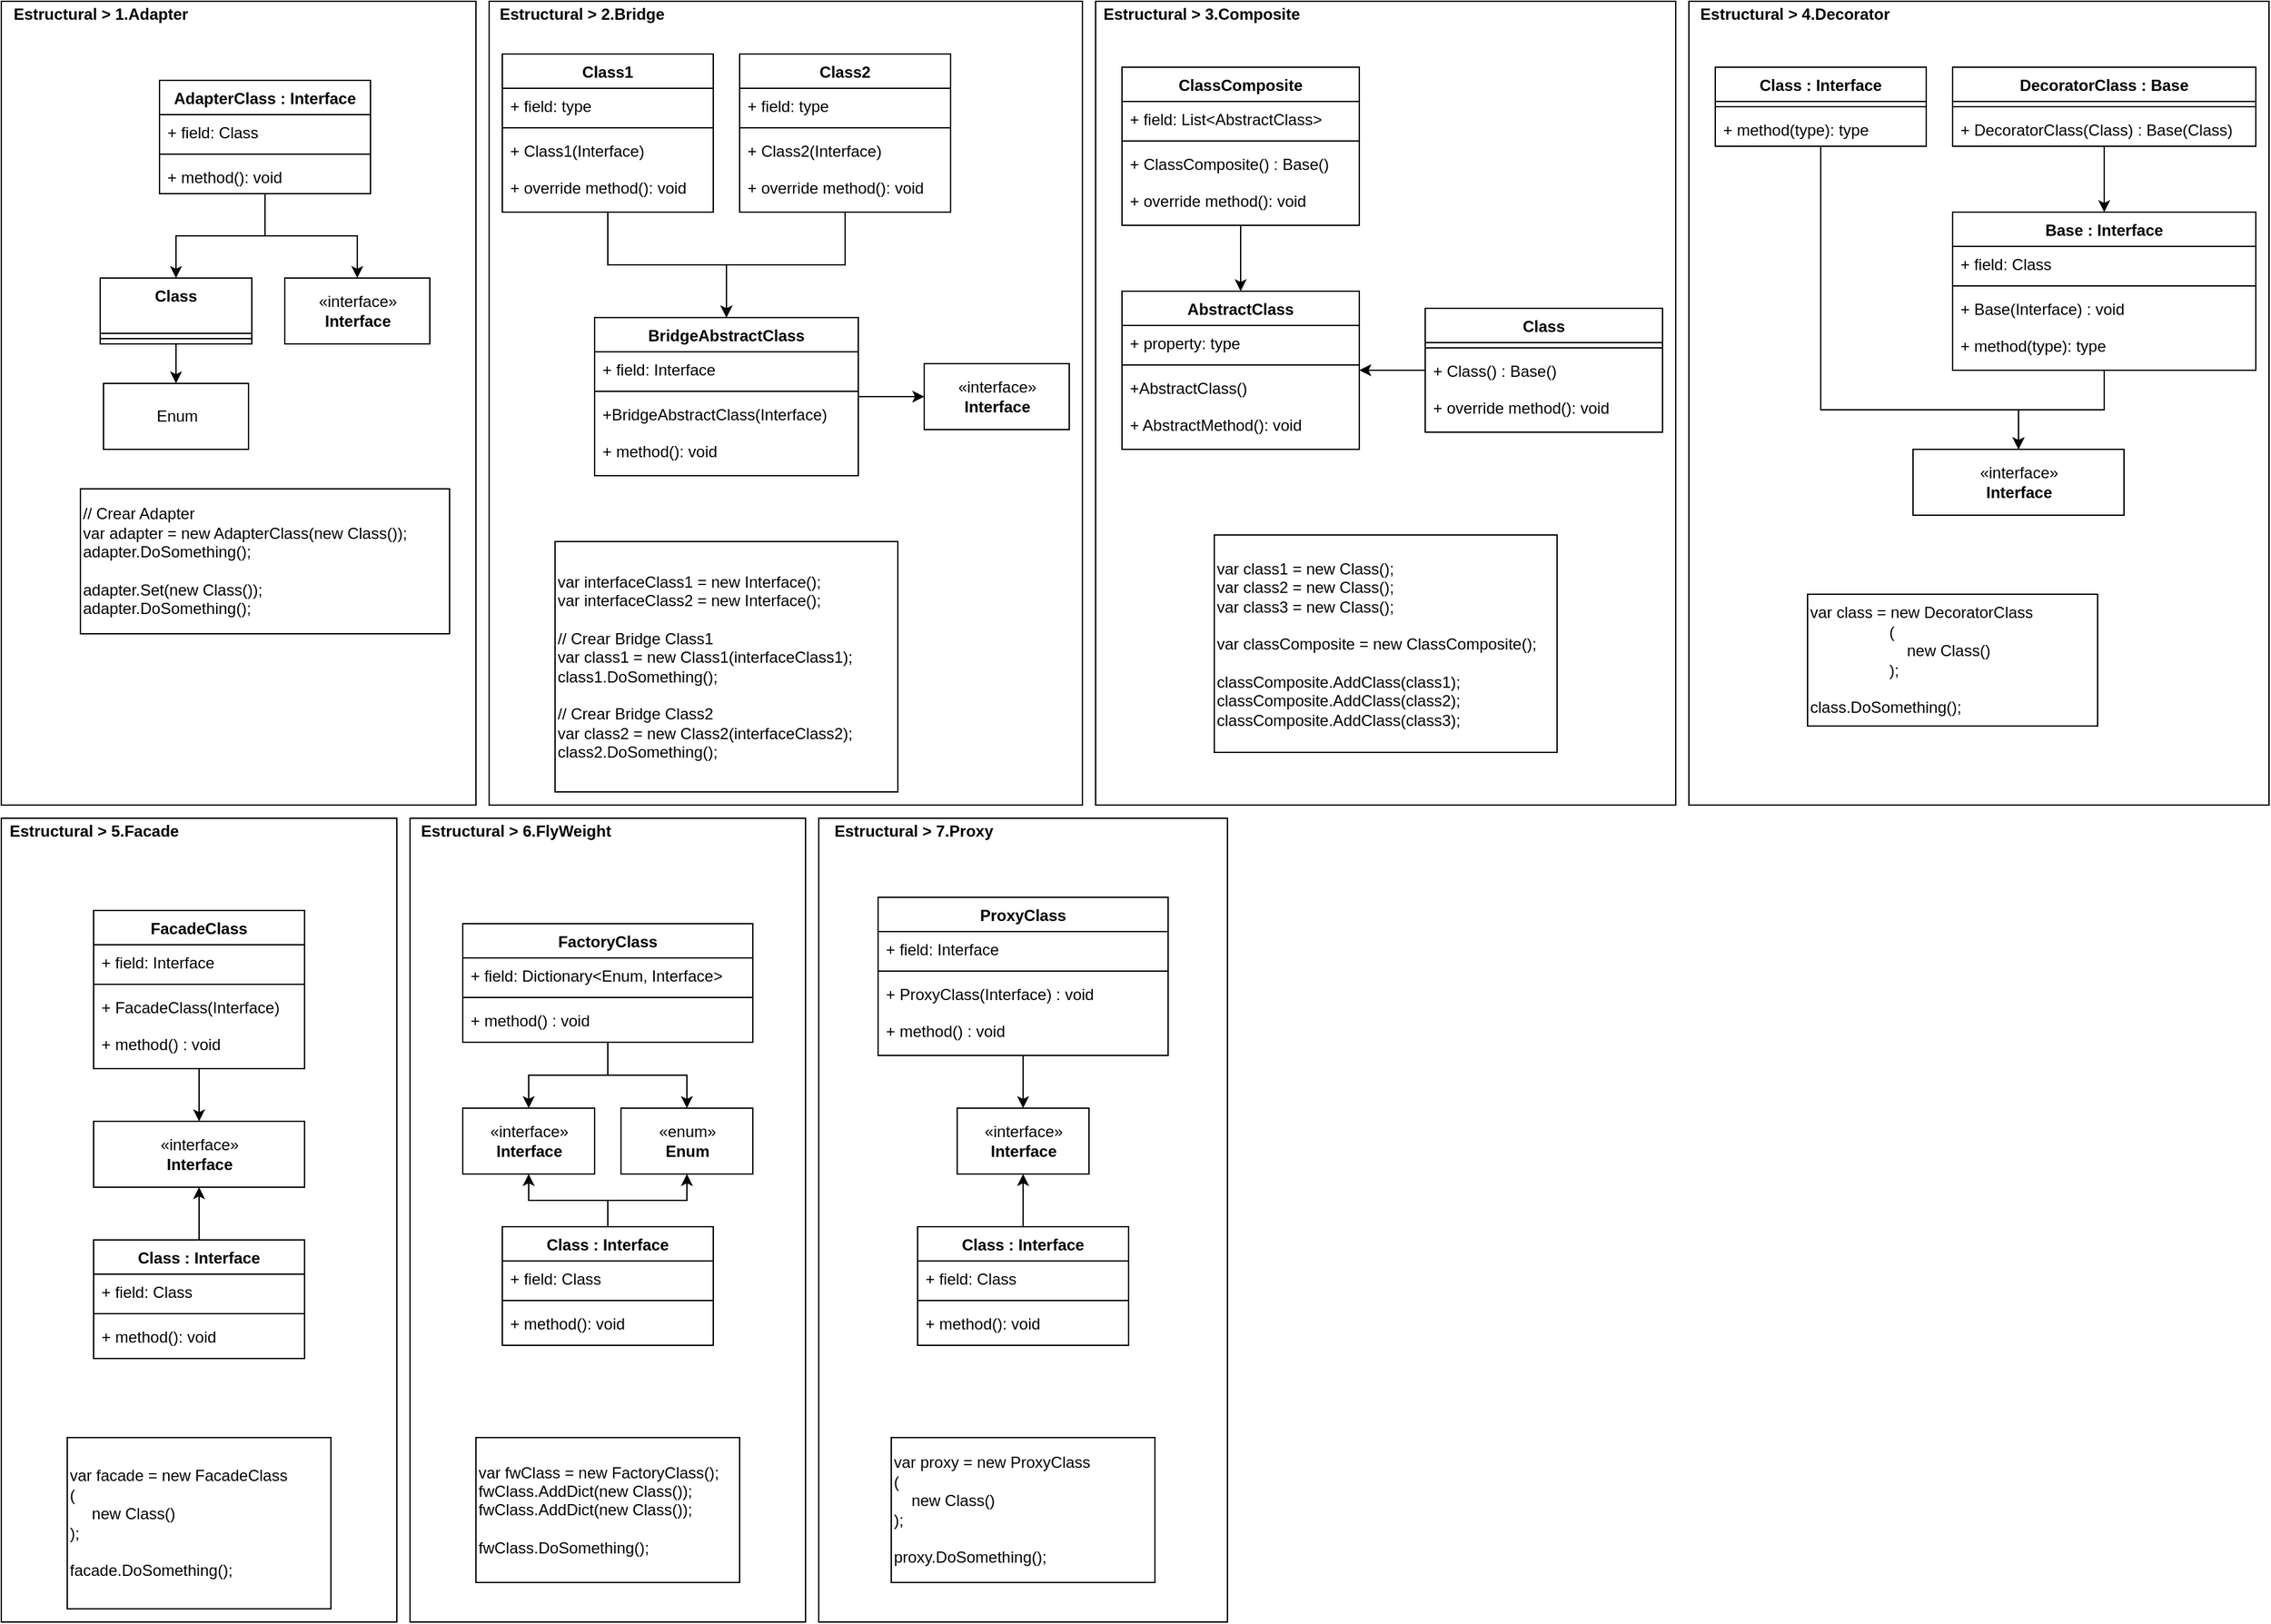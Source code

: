<mxfile version="13.0.1" type="device"><diagram id="P6WkG8yniqnA5LiIrX34" name="Page-1"><mxGraphModel dx="2031" dy="1174" grid="1" gridSize="10" guides="1" tooltips="1" connect="1" arrows="1" fold="1" page="1" pageScale="1" pageWidth="1169" pageHeight="827" math="0" shadow="0"><root><mxCell id="0"/><mxCell id="1" parent="0"/><mxCell id="F7i4A9PTLwFj8Fpy-ZP_-14" value="" style="rounded=0;whiteSpace=wrap;html=1;" vertex="1" parent="1"><mxGeometry x="10" y="10" width="360" height="610" as="geometry"/></mxCell><mxCell id="F7i4A9PTLwFj8Fpy-ZP_-1" value="&lt;span&gt;// Crear Adapter&lt;br&gt;var adapter = new AdapterClass(new Class());&lt;br&gt;adapter.DoSomething();&lt;br&gt;&lt;br&gt;adapter.Set(new Class());&lt;br&gt;adapter.DoSomething();&lt;br&gt;&lt;/span&gt;" style="rounded=0;whiteSpace=wrap;html=1;align=left;labelBackgroundColor=#ffffff;" vertex="1" parent="1"><mxGeometry x="70" y="380" width="280" height="110" as="geometry"/></mxCell><mxCell id="F7i4A9PTLwFj8Fpy-ZP_-2" value="&lt;b&gt;Estructural &amp;gt; 1.Adapter&lt;/b&gt;" style="text;html=1;align=center;verticalAlign=middle;resizable=0;points=[];autosize=1;" vertex="1" parent="1"><mxGeometry x="10" y="10" width="150" height="20" as="geometry"/></mxCell><mxCell id="F7i4A9PTLwFj8Fpy-ZP_-3" value="«interface»&lt;br&gt;&lt;b&gt;Interface&lt;/b&gt;" style="html=1;" vertex="1" parent="1"><mxGeometry x="225" y="220" width="110" height="50" as="geometry"/></mxCell><mxCell id="F7i4A9PTLwFj8Fpy-ZP_-4" style="edgeStyle=orthogonalEdgeStyle;rounded=0;orthogonalLoop=1;jettySize=auto;html=1;entryX=0.5;entryY=0;entryDx=0;entryDy=0;" edge="1" parent="1" source="F7i4A9PTLwFj8Fpy-ZP_-8" target="F7i4A9PTLwFj8Fpy-ZP_-12"><mxGeometry relative="1" as="geometry"/></mxCell><mxCell id="F7i4A9PTLwFj8Fpy-ZP_-5" style="edgeStyle=orthogonalEdgeStyle;rounded=0;orthogonalLoop=1;jettySize=auto;html=1;entryX=0.5;entryY=0;entryDx=0;entryDy=0;" edge="1" parent="1" source="F7i4A9PTLwFj8Fpy-ZP_-8" target="F7i4A9PTLwFj8Fpy-ZP_-3"><mxGeometry relative="1" as="geometry"/></mxCell><mxCell id="F7i4A9PTLwFj8Fpy-ZP_-6" style="edgeStyle=orthogonalEdgeStyle;rounded=0;orthogonalLoop=1;jettySize=auto;html=1;entryX=0.5;entryY=0;entryDx=0;entryDy=0;" edge="1" parent="1" source="F7i4A9PTLwFj8Fpy-ZP_-12" target="F7i4A9PTLwFj8Fpy-ZP_-7"><mxGeometry relative="1" as="geometry"/></mxCell><mxCell id="F7i4A9PTLwFj8Fpy-ZP_-7" value="Enum" style="html=1;" vertex="1" parent="1"><mxGeometry x="87.5" y="300" width="110" height="50" as="geometry"/></mxCell><mxCell id="F7i4A9PTLwFj8Fpy-ZP_-8" value="AdapterClass : Interface" style="swimlane;fontStyle=1;align=center;verticalAlign=top;childLayout=stackLayout;horizontal=1;startSize=26;horizontalStack=0;resizeParent=1;resizeParentMax=0;resizeLast=0;collapsible=1;marginBottom=0;" vertex="1" parent="1"><mxGeometry x="130" y="70" width="160" height="86" as="geometry"/></mxCell><mxCell id="F7i4A9PTLwFj8Fpy-ZP_-9" value="+ field: Class" style="text;strokeColor=none;fillColor=none;align=left;verticalAlign=top;spacingLeft=4;spacingRight=4;overflow=hidden;rotatable=0;points=[[0,0.5],[1,0.5]];portConstraint=eastwest;" vertex="1" parent="F7i4A9PTLwFj8Fpy-ZP_-8"><mxGeometry y="26" width="160" height="26" as="geometry"/></mxCell><mxCell id="F7i4A9PTLwFj8Fpy-ZP_-10" value="" style="line;strokeWidth=1;fillColor=none;align=left;verticalAlign=middle;spacingTop=-1;spacingLeft=3;spacingRight=3;rotatable=0;labelPosition=right;points=[];portConstraint=eastwest;" vertex="1" parent="F7i4A9PTLwFj8Fpy-ZP_-8"><mxGeometry y="52" width="160" height="8" as="geometry"/></mxCell><mxCell id="F7i4A9PTLwFj8Fpy-ZP_-11" value="+ method(): void" style="text;strokeColor=none;fillColor=none;align=left;verticalAlign=top;spacingLeft=4;spacingRight=4;overflow=hidden;rotatable=0;points=[[0,0.5],[1,0.5]];portConstraint=eastwest;" vertex="1" parent="F7i4A9PTLwFj8Fpy-ZP_-8"><mxGeometry y="60" width="160" height="26" as="geometry"/></mxCell><mxCell id="F7i4A9PTLwFj8Fpy-ZP_-12" value="Class" style="swimlane;fontStyle=1;align=center;verticalAlign=top;childLayout=stackLayout;horizontal=1;startSize=42;horizontalStack=0;resizeParent=1;resizeParentMax=0;resizeLast=0;collapsible=1;marginBottom=0;" vertex="1" parent="1"><mxGeometry x="85" y="220" width="115" height="50" as="geometry"/></mxCell><mxCell id="F7i4A9PTLwFj8Fpy-ZP_-13" value="" style="line;strokeWidth=1;fillColor=none;align=left;verticalAlign=middle;spacingTop=-1;spacingLeft=3;spacingRight=3;rotatable=0;labelPosition=right;points=[];portConstraint=eastwest;" vertex="1" parent="F7i4A9PTLwFj8Fpy-ZP_-12"><mxGeometry y="42" width="115" height="8" as="geometry"/></mxCell><mxCell id="F7i4A9PTLwFj8Fpy-ZP_-15" value="" style="rounded=0;whiteSpace=wrap;html=1;" vertex="1" parent="1"><mxGeometry x="380" y="10" width="450" height="610" as="geometry"/></mxCell><mxCell id="F7i4A9PTLwFj8Fpy-ZP_-16" value="&lt;span&gt;var interfaceClass1 = new Interface();&lt;br&gt;&lt;/span&gt;var interfaceClass2 = new Interface();&lt;span&gt;&lt;br&gt;&lt;br&gt;// Crear Bridge Class1&lt;br&gt;var class1 = new Class1(interfaceClass1);&lt;br&gt;class1.DoSomething();&lt;br&gt;&lt;br&gt;&lt;/span&gt;// Crear Bridge Class2&lt;span&gt;&lt;br&gt;&lt;/span&gt;var class2 = new Class2(interfaceClass2);&lt;br&gt;class2.DoSomething();&lt;span&gt;&lt;br&gt;&lt;/span&gt;" style="rounded=0;whiteSpace=wrap;html=1;align=left;labelBackgroundColor=#ffffff;" vertex="1" parent="1"><mxGeometry x="430" y="420" width="260" height="190" as="geometry"/></mxCell><mxCell id="F7i4A9PTLwFj8Fpy-ZP_-17" value="&lt;b&gt;Estructural &amp;gt; 2.Bridge&lt;/b&gt;" style="text;html=1;align=center;verticalAlign=middle;resizable=0;points=[];autosize=1;" vertex="1" parent="1"><mxGeometry x="380" y="10" width="140" height="20" as="geometry"/></mxCell><mxCell id="F7i4A9PTLwFj8Fpy-ZP_-18" style="edgeStyle=orthogonalEdgeStyle;rounded=0;orthogonalLoop=1;jettySize=auto;html=1;entryX=0.5;entryY=0;entryDx=0;entryDy=0;" edge="1" parent="1" source="F7i4A9PTLwFj8Fpy-ZP_-19" target="F7i4A9PTLwFj8Fpy-ZP_-30"><mxGeometry relative="1" as="geometry"/></mxCell><mxCell id="F7i4A9PTLwFj8Fpy-ZP_-23" style="edgeStyle=orthogonalEdgeStyle;rounded=0;orthogonalLoop=1;jettySize=auto;html=1;entryX=0.5;entryY=0;entryDx=0;entryDy=0;" edge="1" parent="1" source="F7i4A9PTLwFj8Fpy-ZP_-24" target="F7i4A9PTLwFj8Fpy-ZP_-30"><mxGeometry relative="1" as="geometry"/></mxCell><mxCell id="F7i4A9PTLwFj8Fpy-ZP_-28" style="edgeStyle=orthogonalEdgeStyle;rounded=0;orthogonalLoop=1;jettySize=auto;html=1;entryX=0;entryY=0.5;entryDx=0;entryDy=0;" edge="1" parent="1" source="F7i4A9PTLwFj8Fpy-ZP_-30" target="F7i4A9PTLwFj8Fpy-ZP_-29"><mxGeometry relative="1" as="geometry"/></mxCell><mxCell id="F7i4A9PTLwFj8Fpy-ZP_-29" value="«interface»&lt;br&gt;&lt;b&gt;Interface&lt;/b&gt;" style="html=1;" vertex="1" parent="1"><mxGeometry x="710" y="285" width="110" height="50" as="geometry"/></mxCell><mxCell id="F7i4A9PTLwFj8Fpy-ZP_-19" value="Class1" style="swimlane;fontStyle=1;align=center;verticalAlign=top;childLayout=stackLayout;horizontal=1;startSize=26;horizontalStack=0;resizeParent=1;resizeParentMax=0;resizeLast=0;collapsible=1;marginBottom=0;" vertex="1" parent="1"><mxGeometry x="390" y="50" width="160" height="120" as="geometry"/></mxCell><mxCell id="F7i4A9PTLwFj8Fpy-ZP_-20" value="+ field: type" style="text;strokeColor=none;fillColor=none;align=left;verticalAlign=top;spacingLeft=4;spacingRight=4;overflow=hidden;rotatable=0;points=[[0,0.5],[1,0.5]];portConstraint=eastwest;" vertex="1" parent="F7i4A9PTLwFj8Fpy-ZP_-19"><mxGeometry y="26" width="160" height="26" as="geometry"/></mxCell><mxCell id="F7i4A9PTLwFj8Fpy-ZP_-21" value="" style="line;strokeWidth=1;fillColor=none;align=left;verticalAlign=middle;spacingTop=-1;spacingLeft=3;spacingRight=3;rotatable=0;labelPosition=right;points=[];portConstraint=eastwest;" vertex="1" parent="F7i4A9PTLwFj8Fpy-ZP_-19"><mxGeometry y="52" width="160" height="8" as="geometry"/></mxCell><mxCell id="F7i4A9PTLwFj8Fpy-ZP_-22" value="+ Class1(Interface)&#10;&#10;+ override method(): void" style="text;strokeColor=none;fillColor=none;align=left;verticalAlign=top;spacingLeft=4;spacingRight=4;overflow=hidden;rotatable=0;points=[[0,0.5],[1,0.5]];portConstraint=eastwest;" vertex="1" parent="F7i4A9PTLwFj8Fpy-ZP_-19"><mxGeometry y="60" width="160" height="60" as="geometry"/></mxCell><mxCell id="F7i4A9PTLwFj8Fpy-ZP_-24" value="Class2" style="swimlane;fontStyle=1;align=center;verticalAlign=top;childLayout=stackLayout;horizontal=1;startSize=26;horizontalStack=0;resizeParent=1;resizeParentMax=0;resizeLast=0;collapsible=1;marginBottom=0;" vertex="1" parent="1"><mxGeometry x="570" y="50" width="160" height="120" as="geometry"/></mxCell><mxCell id="F7i4A9PTLwFj8Fpy-ZP_-25" value="+ field: type" style="text;strokeColor=none;fillColor=none;align=left;verticalAlign=top;spacingLeft=4;spacingRight=4;overflow=hidden;rotatable=0;points=[[0,0.5],[1,0.5]];portConstraint=eastwest;" vertex="1" parent="F7i4A9PTLwFj8Fpy-ZP_-24"><mxGeometry y="26" width="160" height="26" as="geometry"/></mxCell><mxCell id="F7i4A9PTLwFj8Fpy-ZP_-26" value="" style="line;strokeWidth=1;fillColor=none;align=left;verticalAlign=middle;spacingTop=-1;spacingLeft=3;spacingRight=3;rotatable=0;labelPosition=right;points=[];portConstraint=eastwest;" vertex="1" parent="F7i4A9PTLwFj8Fpy-ZP_-24"><mxGeometry y="52" width="160" height="8" as="geometry"/></mxCell><mxCell id="F7i4A9PTLwFj8Fpy-ZP_-27" value="+ Class2(Interface)&#10;&#10;+ override method(): void" style="text;strokeColor=none;fillColor=none;align=left;verticalAlign=top;spacingLeft=4;spacingRight=4;overflow=hidden;rotatable=0;points=[[0,0.5],[1,0.5]];portConstraint=eastwest;" vertex="1" parent="F7i4A9PTLwFj8Fpy-ZP_-24"><mxGeometry y="60" width="160" height="60" as="geometry"/></mxCell><mxCell id="F7i4A9PTLwFj8Fpy-ZP_-30" value="BridgeAbstractClass" style="swimlane;fontStyle=1;align=center;verticalAlign=top;childLayout=stackLayout;horizontal=1;startSize=26;horizontalStack=0;resizeParent=1;resizeParentMax=0;resizeLast=0;collapsible=1;marginBottom=0;" vertex="1" parent="1"><mxGeometry x="460" y="250" width="200" height="120" as="geometry"/></mxCell><mxCell id="F7i4A9PTLwFj8Fpy-ZP_-31" value="+ field: Interface" style="text;strokeColor=none;fillColor=none;align=left;verticalAlign=top;spacingLeft=4;spacingRight=4;overflow=hidden;rotatable=0;points=[[0,0.5],[1,0.5]];portConstraint=eastwest;" vertex="1" parent="F7i4A9PTLwFj8Fpy-ZP_-30"><mxGeometry y="26" width="200" height="26" as="geometry"/></mxCell><mxCell id="F7i4A9PTLwFj8Fpy-ZP_-32" value="" style="line;strokeWidth=1;fillColor=none;align=left;verticalAlign=middle;spacingTop=-1;spacingLeft=3;spacingRight=3;rotatable=0;labelPosition=right;points=[];portConstraint=eastwest;" vertex="1" parent="F7i4A9PTLwFj8Fpy-ZP_-30"><mxGeometry y="52" width="200" height="8" as="geometry"/></mxCell><mxCell id="F7i4A9PTLwFj8Fpy-ZP_-33" value="+BridgeAbstractClass(Interface)&#10;&#10;+ method(): void" style="text;strokeColor=none;fillColor=none;align=left;verticalAlign=top;spacingLeft=4;spacingRight=4;overflow=hidden;rotatable=0;points=[[0,0.5],[1,0.5]];portConstraint=eastwest;" vertex="1" parent="F7i4A9PTLwFj8Fpy-ZP_-30"><mxGeometry y="60" width="200" height="60" as="geometry"/></mxCell><mxCell id="F7i4A9PTLwFj8Fpy-ZP_-34" value="" style="rounded=0;whiteSpace=wrap;html=1;" vertex="1" parent="1"><mxGeometry x="840" y="10" width="440" height="610" as="geometry"/></mxCell><mxCell id="F7i4A9PTLwFj8Fpy-ZP_-35" value="&lt;span&gt;var class1 = new Class();&lt;br&gt;&lt;/span&gt;var class2 = new Class();&lt;br&gt;&lt;span&gt;var class3 = new Class();&lt;br&gt;&lt;/span&gt;&lt;span&gt;&lt;br&gt;var classComposite = new ClassComposite();&lt;br&gt;&lt;br&gt;&lt;/span&gt;classComposite.AddClass(class1);&lt;br&gt;classComposite.AddClass(class2);&lt;br&gt;classComposite.AddClass(class3);&lt;span&gt;&lt;br&gt;&lt;/span&gt;" style="rounded=0;whiteSpace=wrap;html=1;align=left;labelBackgroundColor=#ffffff;" vertex="1" parent="1"><mxGeometry x="930" y="415" width="260" height="165" as="geometry"/></mxCell><mxCell id="F7i4A9PTLwFj8Fpy-ZP_-36" value="&lt;b&gt;Estructural &amp;gt; 3.Composite&lt;/b&gt;" style="text;html=1;align=center;verticalAlign=middle;resizable=0;points=[];autosize=1;" vertex="1" parent="1"><mxGeometry x="840" y="10" width="160" height="20" as="geometry"/></mxCell><mxCell id="F7i4A9PTLwFj8Fpy-ZP_-37" style="edgeStyle=orthogonalEdgeStyle;rounded=0;orthogonalLoop=1;jettySize=auto;html=1;entryX=0.5;entryY=0;entryDx=0;entryDy=0;" edge="1" parent="1" source="F7i4A9PTLwFj8Fpy-ZP_-39" target="F7i4A9PTLwFj8Fpy-ZP_-43"><mxGeometry relative="1" as="geometry"/></mxCell><mxCell id="F7i4A9PTLwFj8Fpy-ZP_-38" style="edgeStyle=orthogonalEdgeStyle;rounded=0;orthogonalLoop=1;jettySize=auto;html=1;endSize=6;startSize=6;" edge="1" parent="1"><mxGeometry relative="1" as="geometry"><mxPoint x="1040" y="290" as="targetPoint"/><mxPoint x="1090" y="290" as="sourcePoint"/></mxGeometry></mxCell><mxCell id="F7i4A9PTLwFj8Fpy-ZP_-39" value="ClassComposite" style="swimlane;fontStyle=1;align=center;verticalAlign=top;childLayout=stackLayout;horizontal=1;startSize=26;horizontalStack=0;resizeParent=1;resizeParentMax=0;resizeLast=0;collapsible=1;marginBottom=0;" vertex="1" parent="1"><mxGeometry x="860" y="60" width="180" height="120" as="geometry"/></mxCell><mxCell id="F7i4A9PTLwFj8Fpy-ZP_-40" value="+ field: List&lt;AbstractClass&gt;" style="text;strokeColor=none;fillColor=none;align=left;verticalAlign=top;spacingLeft=4;spacingRight=4;overflow=hidden;rotatable=0;points=[[0,0.5],[1,0.5]];portConstraint=eastwest;" vertex="1" parent="F7i4A9PTLwFj8Fpy-ZP_-39"><mxGeometry y="26" width="180" height="26" as="geometry"/></mxCell><mxCell id="F7i4A9PTLwFj8Fpy-ZP_-41" value="" style="line;strokeWidth=1;fillColor=none;align=left;verticalAlign=middle;spacingTop=-1;spacingLeft=3;spacingRight=3;rotatable=0;labelPosition=right;points=[];portConstraint=eastwest;" vertex="1" parent="F7i4A9PTLwFj8Fpy-ZP_-39"><mxGeometry y="52" width="180" height="8" as="geometry"/></mxCell><mxCell id="F7i4A9PTLwFj8Fpy-ZP_-42" value="+ ClassComposite() : Base()&#10;&#10;+ override method(): void" style="text;strokeColor=none;fillColor=none;align=left;verticalAlign=top;spacingLeft=4;spacingRight=4;overflow=hidden;rotatable=0;points=[[0,0.5],[1,0.5]];portConstraint=eastwest;" vertex="1" parent="F7i4A9PTLwFj8Fpy-ZP_-39"><mxGeometry y="60" width="180" height="60" as="geometry"/></mxCell><mxCell id="F7i4A9PTLwFj8Fpy-ZP_-43" value="AbstractClass" style="swimlane;fontStyle=1;align=center;verticalAlign=top;childLayout=stackLayout;horizontal=1;startSize=26;horizontalStack=0;resizeParent=1;resizeParentMax=0;resizeLast=0;collapsible=1;marginBottom=0;" vertex="1" parent="1"><mxGeometry x="860" y="230" width="180" height="120" as="geometry"/></mxCell><mxCell id="F7i4A9PTLwFj8Fpy-ZP_-44" value="+ property: type" style="text;strokeColor=none;fillColor=none;align=left;verticalAlign=top;spacingLeft=4;spacingRight=4;overflow=hidden;rotatable=0;points=[[0,0.5],[1,0.5]];portConstraint=eastwest;" vertex="1" parent="F7i4A9PTLwFj8Fpy-ZP_-43"><mxGeometry y="26" width="180" height="26" as="geometry"/></mxCell><mxCell id="F7i4A9PTLwFj8Fpy-ZP_-45" value="" style="line;strokeWidth=1;fillColor=none;align=left;verticalAlign=middle;spacingTop=-1;spacingLeft=3;spacingRight=3;rotatable=0;labelPosition=right;points=[];portConstraint=eastwest;" vertex="1" parent="F7i4A9PTLwFj8Fpy-ZP_-43"><mxGeometry y="52" width="180" height="8" as="geometry"/></mxCell><mxCell id="F7i4A9PTLwFj8Fpy-ZP_-46" value="+AbstractClass()&#10;&#10;+ AbstractMethod(): void" style="text;strokeColor=none;fillColor=none;align=left;verticalAlign=top;spacingLeft=4;spacingRight=4;overflow=hidden;rotatable=0;points=[[0,0.5],[1,0.5]];portConstraint=eastwest;" vertex="1" parent="F7i4A9PTLwFj8Fpy-ZP_-43"><mxGeometry y="60" width="180" height="60" as="geometry"/></mxCell><mxCell id="F7i4A9PTLwFj8Fpy-ZP_-47" value="Class" style="swimlane;fontStyle=1;align=center;verticalAlign=top;childLayout=stackLayout;horizontal=1;startSize=26;horizontalStack=0;resizeParent=1;resizeParentMax=0;resizeLast=0;collapsible=1;marginBottom=0;" vertex="1" parent="1"><mxGeometry x="1090" y="243" width="180" height="94" as="geometry"/></mxCell><mxCell id="F7i4A9PTLwFj8Fpy-ZP_-48" value="" style="line;strokeWidth=1;fillColor=none;align=left;verticalAlign=middle;spacingTop=-1;spacingLeft=3;spacingRight=3;rotatable=0;labelPosition=right;points=[];portConstraint=eastwest;" vertex="1" parent="F7i4A9PTLwFj8Fpy-ZP_-47"><mxGeometry y="26" width="180" height="8" as="geometry"/></mxCell><mxCell id="F7i4A9PTLwFj8Fpy-ZP_-49" value="+ Class() : Base()&#10;&#10;+ override method(): void" style="text;strokeColor=none;fillColor=none;align=left;verticalAlign=top;spacingLeft=4;spacingRight=4;overflow=hidden;rotatable=0;points=[[0,0.5],[1,0.5]];portConstraint=eastwest;" vertex="1" parent="F7i4A9PTLwFj8Fpy-ZP_-47"><mxGeometry y="34" width="180" height="60" as="geometry"/></mxCell><mxCell id="F7i4A9PTLwFj8Fpy-ZP_-50" value="" style="rounded=0;whiteSpace=wrap;html=1;" vertex="1" parent="1"><mxGeometry x="1290" y="10" width="440" height="610" as="geometry"/></mxCell><mxCell id="F7i4A9PTLwFj8Fpy-ZP_-51" value="&lt;span&gt;var class = new DecoratorClass&lt;br&gt;&amp;nbsp; &amp;nbsp; &amp;nbsp; &amp;nbsp; &amp;nbsp; &amp;nbsp; &amp;nbsp; &amp;nbsp; &amp;nbsp; (&lt;br&gt;&amp;nbsp; &amp;nbsp; &amp;nbsp; &amp;nbsp; &amp;nbsp; &amp;nbsp; &amp;nbsp; &amp;nbsp; &amp;nbsp; &amp;nbsp; &amp;nbsp; new Class()&lt;br&gt;&amp;nbsp; &amp;nbsp; &amp;nbsp; &amp;nbsp; &amp;nbsp; &amp;nbsp; &amp;nbsp; &amp;nbsp; &amp;nbsp; );&lt;br&gt;&lt;br&gt;class.DoSomething();&lt;br&gt;&lt;/span&gt;" style="rounded=0;whiteSpace=wrap;html=1;align=left;labelBackgroundColor=#ffffff;" vertex="1" parent="1"><mxGeometry x="1380" y="460" width="220" height="100" as="geometry"/></mxCell><mxCell id="F7i4A9PTLwFj8Fpy-ZP_-52" value="&lt;b&gt;Estructural &amp;gt; 4.Decorator&lt;/b&gt;" style="text;html=1;align=center;verticalAlign=middle;resizable=0;points=[];autosize=1;" vertex="1" parent="1"><mxGeometry x="1290" y="10" width="160" height="20" as="geometry"/></mxCell><mxCell id="F7i4A9PTLwFj8Fpy-ZP_-53" value="«interface»&lt;br&gt;&lt;b&gt;Interface&lt;/b&gt;" style="html=1;" vertex="1" parent="1"><mxGeometry x="1460" y="350" width="160" height="50" as="geometry"/></mxCell><mxCell id="F7i4A9PTLwFj8Fpy-ZP_-54" style="edgeStyle=orthogonalEdgeStyle;rounded=0;orthogonalLoop=1;jettySize=auto;html=1;entryX=0.5;entryY=0;entryDx=0;entryDy=0;" edge="1" parent="1" source="F7i4A9PTLwFj8Fpy-ZP_-57" target="F7i4A9PTLwFj8Fpy-ZP_-53"><mxGeometry relative="1" as="geometry"><Array as="points"><mxPoint x="1390" y="320"/><mxPoint x="1540" y="320"/></Array></mxGeometry></mxCell><mxCell id="F7i4A9PTLwFj8Fpy-ZP_-55" style="edgeStyle=orthogonalEdgeStyle;rounded=0;orthogonalLoop=1;jettySize=auto;html=1;entryX=0.5;entryY=0;entryDx=0;entryDy=0;" edge="1" parent="1" source="F7i4A9PTLwFj8Fpy-ZP_-60" target="F7i4A9PTLwFj8Fpy-ZP_-63"><mxGeometry relative="1" as="geometry"/></mxCell><mxCell id="F7i4A9PTLwFj8Fpy-ZP_-56" style="edgeStyle=orthogonalEdgeStyle;rounded=0;orthogonalLoop=1;jettySize=auto;html=1;entryX=0.5;entryY=0;entryDx=0;entryDy=0;" edge="1" parent="1" source="F7i4A9PTLwFj8Fpy-ZP_-63" target="F7i4A9PTLwFj8Fpy-ZP_-53"><mxGeometry relative="1" as="geometry"/></mxCell><mxCell id="F7i4A9PTLwFj8Fpy-ZP_-57" value="Class : Interface" style="swimlane;fontStyle=1;align=center;verticalAlign=top;childLayout=stackLayout;horizontal=1;startSize=26;horizontalStack=0;resizeParent=1;resizeParentMax=0;resizeLast=0;collapsible=1;marginBottom=0;" vertex="1" parent="1"><mxGeometry x="1310" y="60" width="160" height="60" as="geometry"/></mxCell><mxCell id="F7i4A9PTLwFj8Fpy-ZP_-58" value="" style="line;strokeWidth=1;fillColor=none;align=left;verticalAlign=middle;spacingTop=-1;spacingLeft=3;spacingRight=3;rotatable=0;labelPosition=right;points=[];portConstraint=eastwest;" vertex="1" parent="F7i4A9PTLwFj8Fpy-ZP_-57"><mxGeometry y="26" width="160" height="8" as="geometry"/></mxCell><mxCell id="F7i4A9PTLwFj8Fpy-ZP_-59" value="+ method(type): type" style="text;strokeColor=none;fillColor=none;align=left;verticalAlign=top;spacingLeft=4;spacingRight=4;overflow=hidden;rotatable=0;points=[[0,0.5],[1,0.5]];portConstraint=eastwest;" vertex="1" parent="F7i4A9PTLwFj8Fpy-ZP_-57"><mxGeometry y="34" width="160" height="26" as="geometry"/></mxCell><mxCell id="F7i4A9PTLwFj8Fpy-ZP_-60" value="DecoratorClass : Base" style="swimlane;fontStyle=1;align=center;verticalAlign=top;childLayout=stackLayout;horizontal=1;startSize=26;horizontalStack=0;resizeParent=1;resizeParentMax=0;resizeLast=0;collapsible=1;marginBottom=0;" vertex="1" parent="1"><mxGeometry x="1490" y="60" width="230" height="60" as="geometry"/></mxCell><mxCell id="F7i4A9PTLwFj8Fpy-ZP_-61" value="" style="line;strokeWidth=1;fillColor=none;align=left;verticalAlign=middle;spacingTop=-1;spacingLeft=3;spacingRight=3;rotatable=0;labelPosition=right;points=[];portConstraint=eastwest;" vertex="1" parent="F7i4A9PTLwFj8Fpy-ZP_-60"><mxGeometry y="26" width="230" height="8" as="geometry"/></mxCell><mxCell id="F7i4A9PTLwFj8Fpy-ZP_-62" value="+ DecoratorClass(Class) : Base(Class)" style="text;strokeColor=none;fillColor=none;align=left;verticalAlign=top;spacingLeft=4;spacingRight=4;overflow=hidden;rotatable=0;points=[[0,0.5],[1,0.5]];portConstraint=eastwest;" vertex="1" parent="F7i4A9PTLwFj8Fpy-ZP_-60"><mxGeometry y="34" width="230" height="26" as="geometry"/></mxCell><mxCell id="F7i4A9PTLwFj8Fpy-ZP_-63" value="Base : Interface" style="swimlane;fontStyle=1;align=center;verticalAlign=top;childLayout=stackLayout;horizontal=1;startSize=26;horizontalStack=0;resizeParent=1;resizeParentMax=0;resizeLast=0;collapsible=1;marginBottom=0;" vertex="1" parent="1"><mxGeometry x="1490" y="170" width="230" height="120" as="geometry"/></mxCell><mxCell id="F7i4A9PTLwFj8Fpy-ZP_-64" value="+ field: Class" style="text;strokeColor=none;fillColor=none;align=left;verticalAlign=top;spacingLeft=4;spacingRight=4;overflow=hidden;rotatable=0;points=[[0,0.5],[1,0.5]];portConstraint=eastwest;" vertex="1" parent="F7i4A9PTLwFj8Fpy-ZP_-63"><mxGeometry y="26" width="230" height="26" as="geometry"/></mxCell><mxCell id="F7i4A9PTLwFj8Fpy-ZP_-65" value="" style="line;strokeWidth=1;fillColor=none;align=left;verticalAlign=middle;spacingTop=-1;spacingLeft=3;spacingRight=3;rotatable=0;labelPosition=right;points=[];portConstraint=eastwest;" vertex="1" parent="F7i4A9PTLwFj8Fpy-ZP_-63"><mxGeometry y="52" width="230" height="8" as="geometry"/></mxCell><mxCell id="F7i4A9PTLwFj8Fpy-ZP_-66" value="+ Base(Interface) : void&#10;&#10;+ method(type): type" style="text;strokeColor=none;fillColor=none;align=left;verticalAlign=top;spacingLeft=4;spacingRight=4;overflow=hidden;rotatable=0;points=[[0,0.5],[1,0.5]];portConstraint=eastwest;" vertex="1" parent="F7i4A9PTLwFj8Fpy-ZP_-63"><mxGeometry y="60" width="230" height="60" as="geometry"/></mxCell><mxCell id="F7i4A9PTLwFj8Fpy-ZP_-67" value="" style="rounded=0;whiteSpace=wrap;html=1;" vertex="1" parent="1"><mxGeometry x="10" y="630" width="300" height="610" as="geometry"/></mxCell><mxCell id="F7i4A9PTLwFj8Fpy-ZP_-68" value="&lt;span&gt;var facade = new FacadeClass&lt;br&gt;(&lt;br&gt;&amp;nbsp; &amp;nbsp; &amp;nbsp;new Class()&lt;br&gt;);&lt;br&gt;&lt;br&gt;facade.DoSomething();&lt;br&gt;&lt;/span&gt;" style="rounded=0;whiteSpace=wrap;html=1;align=left;labelBackgroundColor=#ffffff;" vertex="1" parent="1"><mxGeometry x="60" y="1100" width="200" height="130" as="geometry"/></mxCell><mxCell id="F7i4A9PTLwFj8Fpy-ZP_-69" value="&lt;b&gt;Estructural &amp;gt; 5.Facade&lt;/b&gt;" style="text;html=1;align=center;verticalAlign=middle;resizable=0;points=[];autosize=1;" vertex="1" parent="1"><mxGeometry x="10" y="630" width="140" height="20" as="geometry"/></mxCell><mxCell id="F7i4A9PTLwFj8Fpy-ZP_-70" value="«interface»&lt;br&gt;&lt;b&gt;Interface&lt;/b&gt;" style="html=1;" vertex="1" parent="1"><mxGeometry x="80" y="860" width="160" height="50" as="geometry"/></mxCell><mxCell id="F7i4A9PTLwFj8Fpy-ZP_-71" style="edgeStyle=orthogonalEdgeStyle;rounded=0;orthogonalLoop=1;jettySize=auto;html=1;entryX=0.5;entryY=1;entryDx=0;entryDy=0;" edge="1" parent="1" source="F7i4A9PTLwFj8Fpy-ZP_-73" target="F7i4A9PTLwFj8Fpy-ZP_-70"><mxGeometry relative="1" as="geometry"/></mxCell><mxCell id="F7i4A9PTLwFj8Fpy-ZP_-72" style="edgeStyle=orthogonalEdgeStyle;rounded=0;orthogonalLoop=1;jettySize=auto;html=1;entryX=0.5;entryY=0;entryDx=0;entryDy=0;" edge="1" parent="1" source="F7i4A9PTLwFj8Fpy-ZP_-77" target="F7i4A9PTLwFj8Fpy-ZP_-70"><mxGeometry relative="1" as="geometry"/></mxCell><mxCell id="F7i4A9PTLwFj8Fpy-ZP_-73" value="Class : Interface" style="swimlane;fontStyle=1;align=center;verticalAlign=top;childLayout=stackLayout;horizontal=1;startSize=26;horizontalStack=0;resizeParent=1;resizeParentMax=0;resizeLast=0;collapsible=1;marginBottom=0;" vertex="1" parent="1"><mxGeometry x="80" y="950" width="160" height="90" as="geometry"/></mxCell><mxCell id="F7i4A9PTLwFj8Fpy-ZP_-74" value="+ field: Class" style="text;strokeColor=none;fillColor=none;align=left;verticalAlign=top;spacingLeft=4;spacingRight=4;overflow=hidden;rotatable=0;points=[[0,0.5],[1,0.5]];portConstraint=eastwest;" vertex="1" parent="F7i4A9PTLwFj8Fpy-ZP_-73"><mxGeometry y="26" width="160" height="26" as="geometry"/></mxCell><mxCell id="F7i4A9PTLwFj8Fpy-ZP_-75" value="" style="line;strokeWidth=1;fillColor=none;align=left;verticalAlign=middle;spacingTop=-1;spacingLeft=3;spacingRight=3;rotatable=0;labelPosition=right;points=[];portConstraint=eastwest;" vertex="1" parent="F7i4A9PTLwFj8Fpy-ZP_-73"><mxGeometry y="52" width="160" height="8" as="geometry"/></mxCell><mxCell id="F7i4A9PTLwFj8Fpy-ZP_-76" value="+ method(): void" style="text;strokeColor=none;fillColor=none;align=left;verticalAlign=top;spacingLeft=4;spacingRight=4;overflow=hidden;rotatable=0;points=[[0,0.5],[1,0.5]];portConstraint=eastwest;" vertex="1" parent="F7i4A9PTLwFj8Fpy-ZP_-73"><mxGeometry y="60" width="160" height="30" as="geometry"/></mxCell><mxCell id="F7i4A9PTLwFj8Fpy-ZP_-77" value="FacadeClass" style="swimlane;fontStyle=1;align=center;verticalAlign=top;childLayout=stackLayout;horizontal=1;startSize=26;horizontalStack=0;resizeParent=1;resizeParentMax=0;resizeLast=0;collapsible=1;marginBottom=0;" vertex="1" parent="1"><mxGeometry x="80" y="700" width="160" height="120" as="geometry"/></mxCell><mxCell id="F7i4A9PTLwFj8Fpy-ZP_-78" value="+ field: Interface" style="text;strokeColor=none;fillColor=none;align=left;verticalAlign=top;spacingLeft=4;spacingRight=4;overflow=hidden;rotatable=0;points=[[0,0.5],[1,0.5]];portConstraint=eastwest;" vertex="1" parent="F7i4A9PTLwFj8Fpy-ZP_-77"><mxGeometry y="26" width="160" height="26" as="geometry"/></mxCell><mxCell id="F7i4A9PTLwFj8Fpy-ZP_-79" value="" style="line;strokeWidth=1;fillColor=none;align=left;verticalAlign=middle;spacingTop=-1;spacingLeft=3;spacingRight=3;rotatable=0;labelPosition=right;points=[];portConstraint=eastwest;" vertex="1" parent="F7i4A9PTLwFj8Fpy-ZP_-77"><mxGeometry y="52" width="160" height="8" as="geometry"/></mxCell><mxCell id="F7i4A9PTLwFj8Fpy-ZP_-80" value="+ FacadeClass(Interface) &#10;&#10;+ method() : void" style="text;strokeColor=none;fillColor=none;align=left;verticalAlign=top;spacingLeft=4;spacingRight=4;overflow=hidden;rotatable=0;points=[[0,0.5],[1,0.5]];portConstraint=eastwest;" vertex="1" parent="F7i4A9PTLwFj8Fpy-ZP_-77"><mxGeometry y="60" width="160" height="60" as="geometry"/></mxCell><mxCell id="F7i4A9PTLwFj8Fpy-ZP_-81" value="" style="rounded=0;whiteSpace=wrap;html=1;" vertex="1" parent="1"><mxGeometry x="320" y="630" width="300" height="610" as="geometry"/></mxCell><mxCell id="F7i4A9PTLwFj8Fpy-ZP_-82" value="&lt;span&gt;var fwClass = new FactoryClass();&lt;br&gt;fwClass.AddDict(new Class());&lt;br&gt;&lt;/span&gt;fwClass.AddDict(new Class());&lt;br&gt;&lt;span&gt;&lt;br&gt;fwClass.DoSomething();&lt;br&gt;&lt;/span&gt;" style="rounded=0;whiteSpace=wrap;html=1;align=left;labelBackgroundColor=#ffffff;" vertex="1" parent="1"><mxGeometry x="370" y="1100" width="200" height="110" as="geometry"/></mxCell><mxCell id="F7i4A9PTLwFj8Fpy-ZP_-83" value="&lt;b&gt;Estructural &amp;gt; 6.FlyWeight&lt;/b&gt;" style="text;html=1;align=center;verticalAlign=middle;resizable=0;points=[];autosize=1;" vertex="1" parent="1"><mxGeometry x="320" y="630" width="160" height="20" as="geometry"/></mxCell><mxCell id="F7i4A9PTLwFj8Fpy-ZP_-84" value="«interface»&lt;br&gt;&lt;b&gt;Interface&lt;/b&gt;" style="html=1;" vertex="1" parent="1"><mxGeometry x="360" y="850" width="100" height="50" as="geometry"/></mxCell><mxCell id="F7i4A9PTLwFj8Fpy-ZP_-85" style="edgeStyle=orthogonalEdgeStyle;rounded=0;orthogonalLoop=1;jettySize=auto;html=1;entryX=0.5;entryY=1;entryDx=0;entryDy=0;" edge="1" parent="1" source="F7i4A9PTLwFj8Fpy-ZP_-90" target="F7i4A9PTLwFj8Fpy-ZP_-84"><mxGeometry relative="1" as="geometry"/></mxCell><mxCell id="F7i4A9PTLwFj8Fpy-ZP_-86" style="edgeStyle=orthogonalEdgeStyle;rounded=0;orthogonalLoop=1;jettySize=auto;html=1;entryX=0.5;entryY=0;entryDx=0;entryDy=0;" edge="1" parent="1" source="F7i4A9PTLwFj8Fpy-ZP_-94" target="F7i4A9PTLwFj8Fpy-ZP_-84"><mxGeometry relative="1" as="geometry"/></mxCell><mxCell id="F7i4A9PTLwFj8Fpy-ZP_-87" style="edgeStyle=orthogonalEdgeStyle;rounded=0;orthogonalLoop=1;jettySize=auto;html=1;entryX=0.5;entryY=1;entryDx=0;entryDy=0;" edge="1" parent="1" source="F7i4A9PTLwFj8Fpy-ZP_-90" target="F7i4A9PTLwFj8Fpy-ZP_-89"><mxGeometry relative="1" as="geometry"/></mxCell><mxCell id="F7i4A9PTLwFj8Fpy-ZP_-88" style="edgeStyle=orthogonalEdgeStyle;rounded=0;orthogonalLoop=1;jettySize=auto;html=1;entryX=0.5;entryY=0;entryDx=0;entryDy=0;" edge="1" parent="1" source="F7i4A9PTLwFj8Fpy-ZP_-94" target="F7i4A9PTLwFj8Fpy-ZP_-89"><mxGeometry relative="1" as="geometry"/></mxCell><mxCell id="F7i4A9PTLwFj8Fpy-ZP_-89" value="«enum»&lt;br&gt;&lt;b&gt;Enum&lt;/b&gt;" style="html=1;" vertex="1" parent="1"><mxGeometry x="480" y="850" width="100" height="50" as="geometry"/></mxCell><mxCell id="F7i4A9PTLwFj8Fpy-ZP_-90" value="Class : Interface" style="swimlane;fontStyle=1;align=center;verticalAlign=top;childLayout=stackLayout;horizontal=1;startSize=26;horizontalStack=0;resizeParent=1;resizeParentMax=0;resizeLast=0;collapsible=1;marginBottom=0;" vertex="1" parent="1"><mxGeometry x="390" y="940" width="160" height="90" as="geometry"/></mxCell><mxCell id="F7i4A9PTLwFj8Fpy-ZP_-91" value="+ field: Class" style="text;strokeColor=none;fillColor=none;align=left;verticalAlign=top;spacingLeft=4;spacingRight=4;overflow=hidden;rotatable=0;points=[[0,0.5],[1,0.5]];portConstraint=eastwest;" vertex="1" parent="F7i4A9PTLwFj8Fpy-ZP_-90"><mxGeometry y="26" width="160" height="26" as="geometry"/></mxCell><mxCell id="F7i4A9PTLwFj8Fpy-ZP_-92" value="" style="line;strokeWidth=1;fillColor=none;align=left;verticalAlign=middle;spacingTop=-1;spacingLeft=3;spacingRight=3;rotatable=0;labelPosition=right;points=[];portConstraint=eastwest;" vertex="1" parent="F7i4A9PTLwFj8Fpy-ZP_-90"><mxGeometry y="52" width="160" height="8" as="geometry"/></mxCell><mxCell id="F7i4A9PTLwFj8Fpy-ZP_-93" value="+ method(): void" style="text;strokeColor=none;fillColor=none;align=left;verticalAlign=top;spacingLeft=4;spacingRight=4;overflow=hidden;rotatable=0;points=[[0,0.5],[1,0.5]];portConstraint=eastwest;" vertex="1" parent="F7i4A9PTLwFj8Fpy-ZP_-90"><mxGeometry y="60" width="160" height="30" as="geometry"/></mxCell><mxCell id="F7i4A9PTLwFj8Fpy-ZP_-94" value="FactoryClass" style="swimlane;fontStyle=1;align=center;verticalAlign=top;childLayout=stackLayout;horizontal=1;startSize=26;horizontalStack=0;resizeParent=1;resizeParentMax=0;resizeLast=0;collapsible=1;marginBottom=0;" vertex="1" parent="1"><mxGeometry x="360" y="710" width="220" height="90" as="geometry"/></mxCell><mxCell id="F7i4A9PTLwFj8Fpy-ZP_-95" value="+ field: Dictionary&lt;Enum, Interface&gt;" style="text;strokeColor=none;fillColor=none;align=left;verticalAlign=top;spacingLeft=4;spacingRight=4;overflow=hidden;rotatable=0;points=[[0,0.5],[1,0.5]];portConstraint=eastwest;" vertex="1" parent="F7i4A9PTLwFj8Fpy-ZP_-94"><mxGeometry y="26" width="220" height="26" as="geometry"/></mxCell><mxCell id="F7i4A9PTLwFj8Fpy-ZP_-96" value="" style="line;strokeWidth=1;fillColor=none;align=left;verticalAlign=middle;spacingTop=-1;spacingLeft=3;spacingRight=3;rotatable=0;labelPosition=right;points=[];portConstraint=eastwest;" vertex="1" parent="F7i4A9PTLwFj8Fpy-ZP_-94"><mxGeometry y="52" width="220" height="8" as="geometry"/></mxCell><mxCell id="F7i4A9PTLwFj8Fpy-ZP_-97" value="+ method() : void" style="text;strokeColor=none;fillColor=none;align=left;verticalAlign=top;spacingLeft=4;spacingRight=4;overflow=hidden;rotatable=0;points=[[0,0.5],[1,0.5]];portConstraint=eastwest;" vertex="1" parent="F7i4A9PTLwFj8Fpy-ZP_-94"><mxGeometry y="60" width="220" height="30" as="geometry"/></mxCell><mxCell id="F7i4A9PTLwFj8Fpy-ZP_-98" value="" style="rounded=0;whiteSpace=wrap;html=1;" vertex="1" parent="1"><mxGeometry x="630" y="630" width="310" height="610" as="geometry"/></mxCell><mxCell id="F7i4A9PTLwFj8Fpy-ZP_-99" value="&lt;span&gt;var proxy = new ProxyClass&lt;br&gt;(&lt;br&gt;&amp;nbsp; &amp;nbsp; new Class()&lt;br&gt;);&lt;br&gt;&lt;br&gt;proxy.DoSomething();&lt;br&gt;&lt;/span&gt;" style="rounded=0;whiteSpace=wrap;html=1;align=left;labelBackgroundColor=#ffffff;" vertex="1" parent="1"><mxGeometry x="685" y="1100" width="200" height="110" as="geometry"/></mxCell><mxCell id="F7i4A9PTLwFj8Fpy-ZP_-100" value="&lt;b&gt;Estructural &amp;gt; 7.Proxy&lt;/b&gt;" style="text;html=1;align=left;verticalAlign=middle;resizable=0;points=[];autosize=1;" vertex="1" parent="1"><mxGeometry x="640" y="630" width="140" height="20" as="geometry"/></mxCell><mxCell id="F7i4A9PTLwFj8Fpy-ZP_-101" value="«interface»&lt;br&gt;&lt;b&gt;Interface&lt;/b&gt;" style="html=1;" vertex="1" parent="1"><mxGeometry x="735" y="850" width="100" height="50" as="geometry"/></mxCell><mxCell id="F7i4A9PTLwFj8Fpy-ZP_-102" style="edgeStyle=orthogonalEdgeStyle;rounded=0;orthogonalLoop=1;jettySize=auto;html=1;entryX=0.5;entryY=1;entryDx=0;entryDy=0;" edge="1" parent="1" source="F7i4A9PTLwFj8Fpy-ZP_-104" target="F7i4A9PTLwFj8Fpy-ZP_-101"><mxGeometry relative="1" as="geometry"/></mxCell><mxCell id="F7i4A9PTLwFj8Fpy-ZP_-103" style="edgeStyle=orthogonalEdgeStyle;rounded=0;orthogonalLoop=1;jettySize=auto;html=1;entryX=0.5;entryY=0;entryDx=0;entryDy=0;" edge="1" parent="1" source="F7i4A9PTLwFj8Fpy-ZP_-108" target="F7i4A9PTLwFj8Fpy-ZP_-101"><mxGeometry relative="1" as="geometry"/></mxCell><mxCell id="F7i4A9PTLwFj8Fpy-ZP_-104" value="Class : Interface" style="swimlane;fontStyle=1;align=center;verticalAlign=top;childLayout=stackLayout;horizontal=1;startSize=26;horizontalStack=0;resizeParent=1;resizeParentMax=0;resizeLast=0;collapsible=1;marginBottom=0;" vertex="1" parent="1"><mxGeometry x="705" y="940" width="160" height="90" as="geometry"/></mxCell><mxCell id="F7i4A9PTLwFj8Fpy-ZP_-105" value="+ field: Class" style="text;strokeColor=none;fillColor=none;align=left;verticalAlign=top;spacingLeft=4;spacingRight=4;overflow=hidden;rotatable=0;points=[[0,0.5],[1,0.5]];portConstraint=eastwest;" vertex="1" parent="F7i4A9PTLwFj8Fpy-ZP_-104"><mxGeometry y="26" width="160" height="26" as="geometry"/></mxCell><mxCell id="F7i4A9PTLwFj8Fpy-ZP_-106" value="" style="line;strokeWidth=1;fillColor=none;align=left;verticalAlign=middle;spacingTop=-1;spacingLeft=3;spacingRight=3;rotatable=0;labelPosition=right;points=[];portConstraint=eastwest;" vertex="1" parent="F7i4A9PTLwFj8Fpy-ZP_-104"><mxGeometry y="52" width="160" height="8" as="geometry"/></mxCell><mxCell id="F7i4A9PTLwFj8Fpy-ZP_-107" value="+ method(): void" style="text;strokeColor=none;fillColor=none;align=left;verticalAlign=top;spacingLeft=4;spacingRight=4;overflow=hidden;rotatable=0;points=[[0,0.5],[1,0.5]];portConstraint=eastwest;" vertex="1" parent="F7i4A9PTLwFj8Fpy-ZP_-104"><mxGeometry y="60" width="160" height="30" as="geometry"/></mxCell><mxCell id="F7i4A9PTLwFj8Fpy-ZP_-108" value="ProxyClass" style="swimlane;fontStyle=1;align=center;verticalAlign=top;childLayout=stackLayout;horizontal=1;startSize=26;horizontalStack=0;resizeParent=1;resizeParentMax=0;resizeLast=0;collapsible=1;marginBottom=0;" vertex="1" parent="1"><mxGeometry x="675" y="690" width="220" height="120" as="geometry"/></mxCell><mxCell id="F7i4A9PTLwFj8Fpy-ZP_-109" value="+ field: Interface" style="text;strokeColor=none;fillColor=none;align=left;verticalAlign=top;spacingLeft=4;spacingRight=4;overflow=hidden;rotatable=0;points=[[0,0.5],[1,0.5]];portConstraint=eastwest;" vertex="1" parent="F7i4A9PTLwFj8Fpy-ZP_-108"><mxGeometry y="26" width="220" height="26" as="geometry"/></mxCell><mxCell id="F7i4A9PTLwFj8Fpy-ZP_-110" value="" style="line;strokeWidth=1;fillColor=none;align=left;verticalAlign=middle;spacingTop=-1;spacingLeft=3;spacingRight=3;rotatable=0;labelPosition=right;points=[];portConstraint=eastwest;" vertex="1" parent="F7i4A9PTLwFj8Fpy-ZP_-108"><mxGeometry y="52" width="220" height="8" as="geometry"/></mxCell><mxCell id="F7i4A9PTLwFj8Fpy-ZP_-111" value="+ ProxyClass(Interface) : void&#10;&#10;+ method() : void" style="text;strokeColor=none;fillColor=none;align=left;verticalAlign=top;spacingLeft=4;spacingRight=4;overflow=hidden;rotatable=0;points=[[0,0.5],[1,0.5]];portConstraint=eastwest;" vertex="1" parent="F7i4A9PTLwFj8Fpy-ZP_-108"><mxGeometry y="60" width="220" height="60" as="geometry"/></mxCell></root></mxGraphModel></diagram></mxfile>
